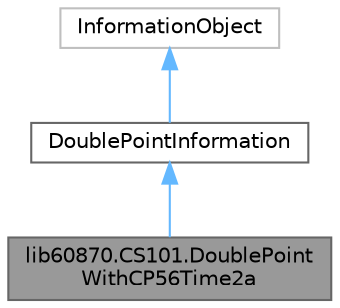 digraph "lib60870.CS101.DoublePointWithCP56Time2a"
{
 // LATEX_PDF_SIZE
  bgcolor="transparent";
  edge [fontname=Helvetica,fontsize=10,labelfontname=Helvetica,labelfontsize=10];
  node [fontname=Helvetica,fontsize=10,shape=box,height=0.2,width=0.4];
  Node1 [id="Node000001",label="lib60870.CS101.DoublePoint\lWithCP56Time2a",height=0.2,width=0.4,color="gray40", fillcolor="grey60", style="filled", fontcolor="black",tooltip="Double point information object with CP56Time2a time tag (M_DP_TB_1)"];
  Node2 -> Node1 [id="edge1_Node000001_Node000002",dir="back",color="steelblue1",style="solid",tooltip=" "];
  Node2 [id="Node000002",label="DoublePointInformation",height=0.2,width=0.4,color="gray40", fillcolor="white", style="filled",URL="$classlib60870_1_1_c_s101_1_1_double_point_information.html",tooltip="Double point information object (M_DP_NA_1)"];
  Node3 -> Node2 [id="edge2_Node000002_Node000003",dir="back",color="steelblue1",style="solid",tooltip=" "];
  Node3 [id="Node000003",label="InformationObject",height=0.2,width=0.4,color="grey75", fillcolor="white", style="filled",URL="$classlib60870_1_1_c_s101_1_1_information_object.html",tooltip=" "];
}
